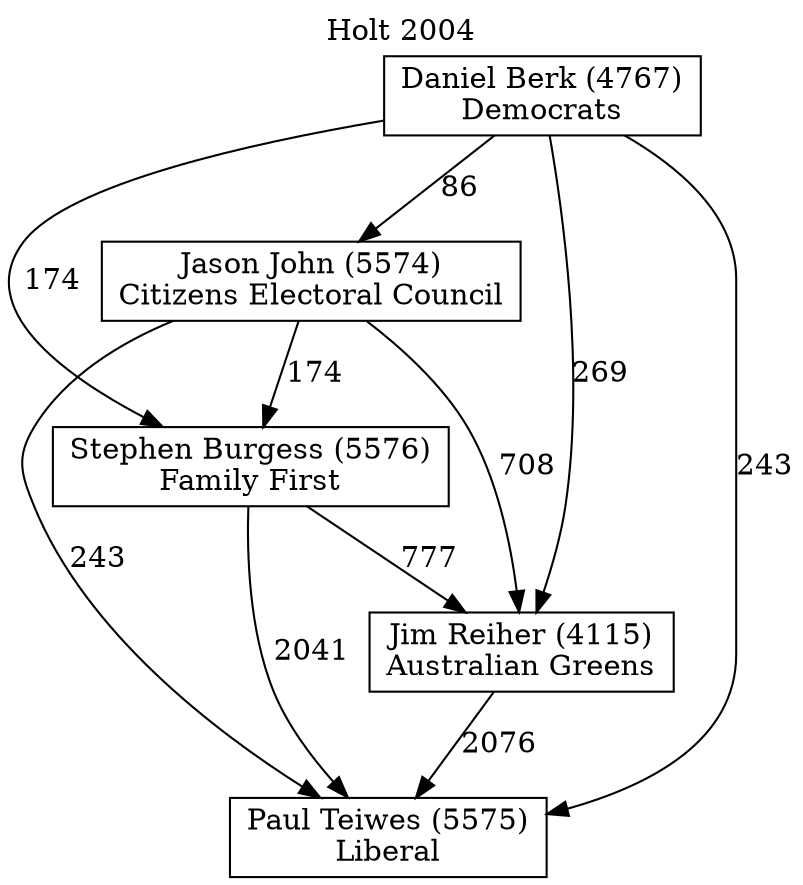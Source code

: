 // House preference flow
digraph "Paul Teiwes (5575)_Holt_2004" {
	graph [label="Holt 2004" labelloc=t mclimit=10]
	node [shape=box]
	"Paul Teiwes (5575)" [label="Paul Teiwes (5575)
Liberal"]
	"Jim Reiher (4115)" [label="Jim Reiher (4115)
Australian Greens"]
	"Stephen Burgess (5576)" [label="Stephen Burgess (5576)
Family First"]
	"Jason John (5574)" [label="Jason John (5574)
Citizens Electoral Council"]
	"Daniel Berk (4767)" [label="Daniel Berk (4767)
Democrats"]
	"Jim Reiher (4115)" -> "Paul Teiwes (5575)" [label=2076]
	"Stephen Burgess (5576)" -> "Jim Reiher (4115)" [label=777]
	"Jason John (5574)" -> "Stephen Burgess (5576)" [label=174]
	"Daniel Berk (4767)" -> "Jason John (5574)" [label=86]
	"Stephen Burgess (5576)" -> "Paul Teiwes (5575)" [label=2041]
	"Jason John (5574)" -> "Paul Teiwes (5575)" [label=243]
	"Daniel Berk (4767)" -> "Paul Teiwes (5575)" [label=243]
	"Daniel Berk (4767)" -> "Stephen Burgess (5576)" [label=174]
	"Jason John (5574)" -> "Jim Reiher (4115)" [label=708]
	"Daniel Berk (4767)" -> "Jim Reiher (4115)" [label=269]
}
